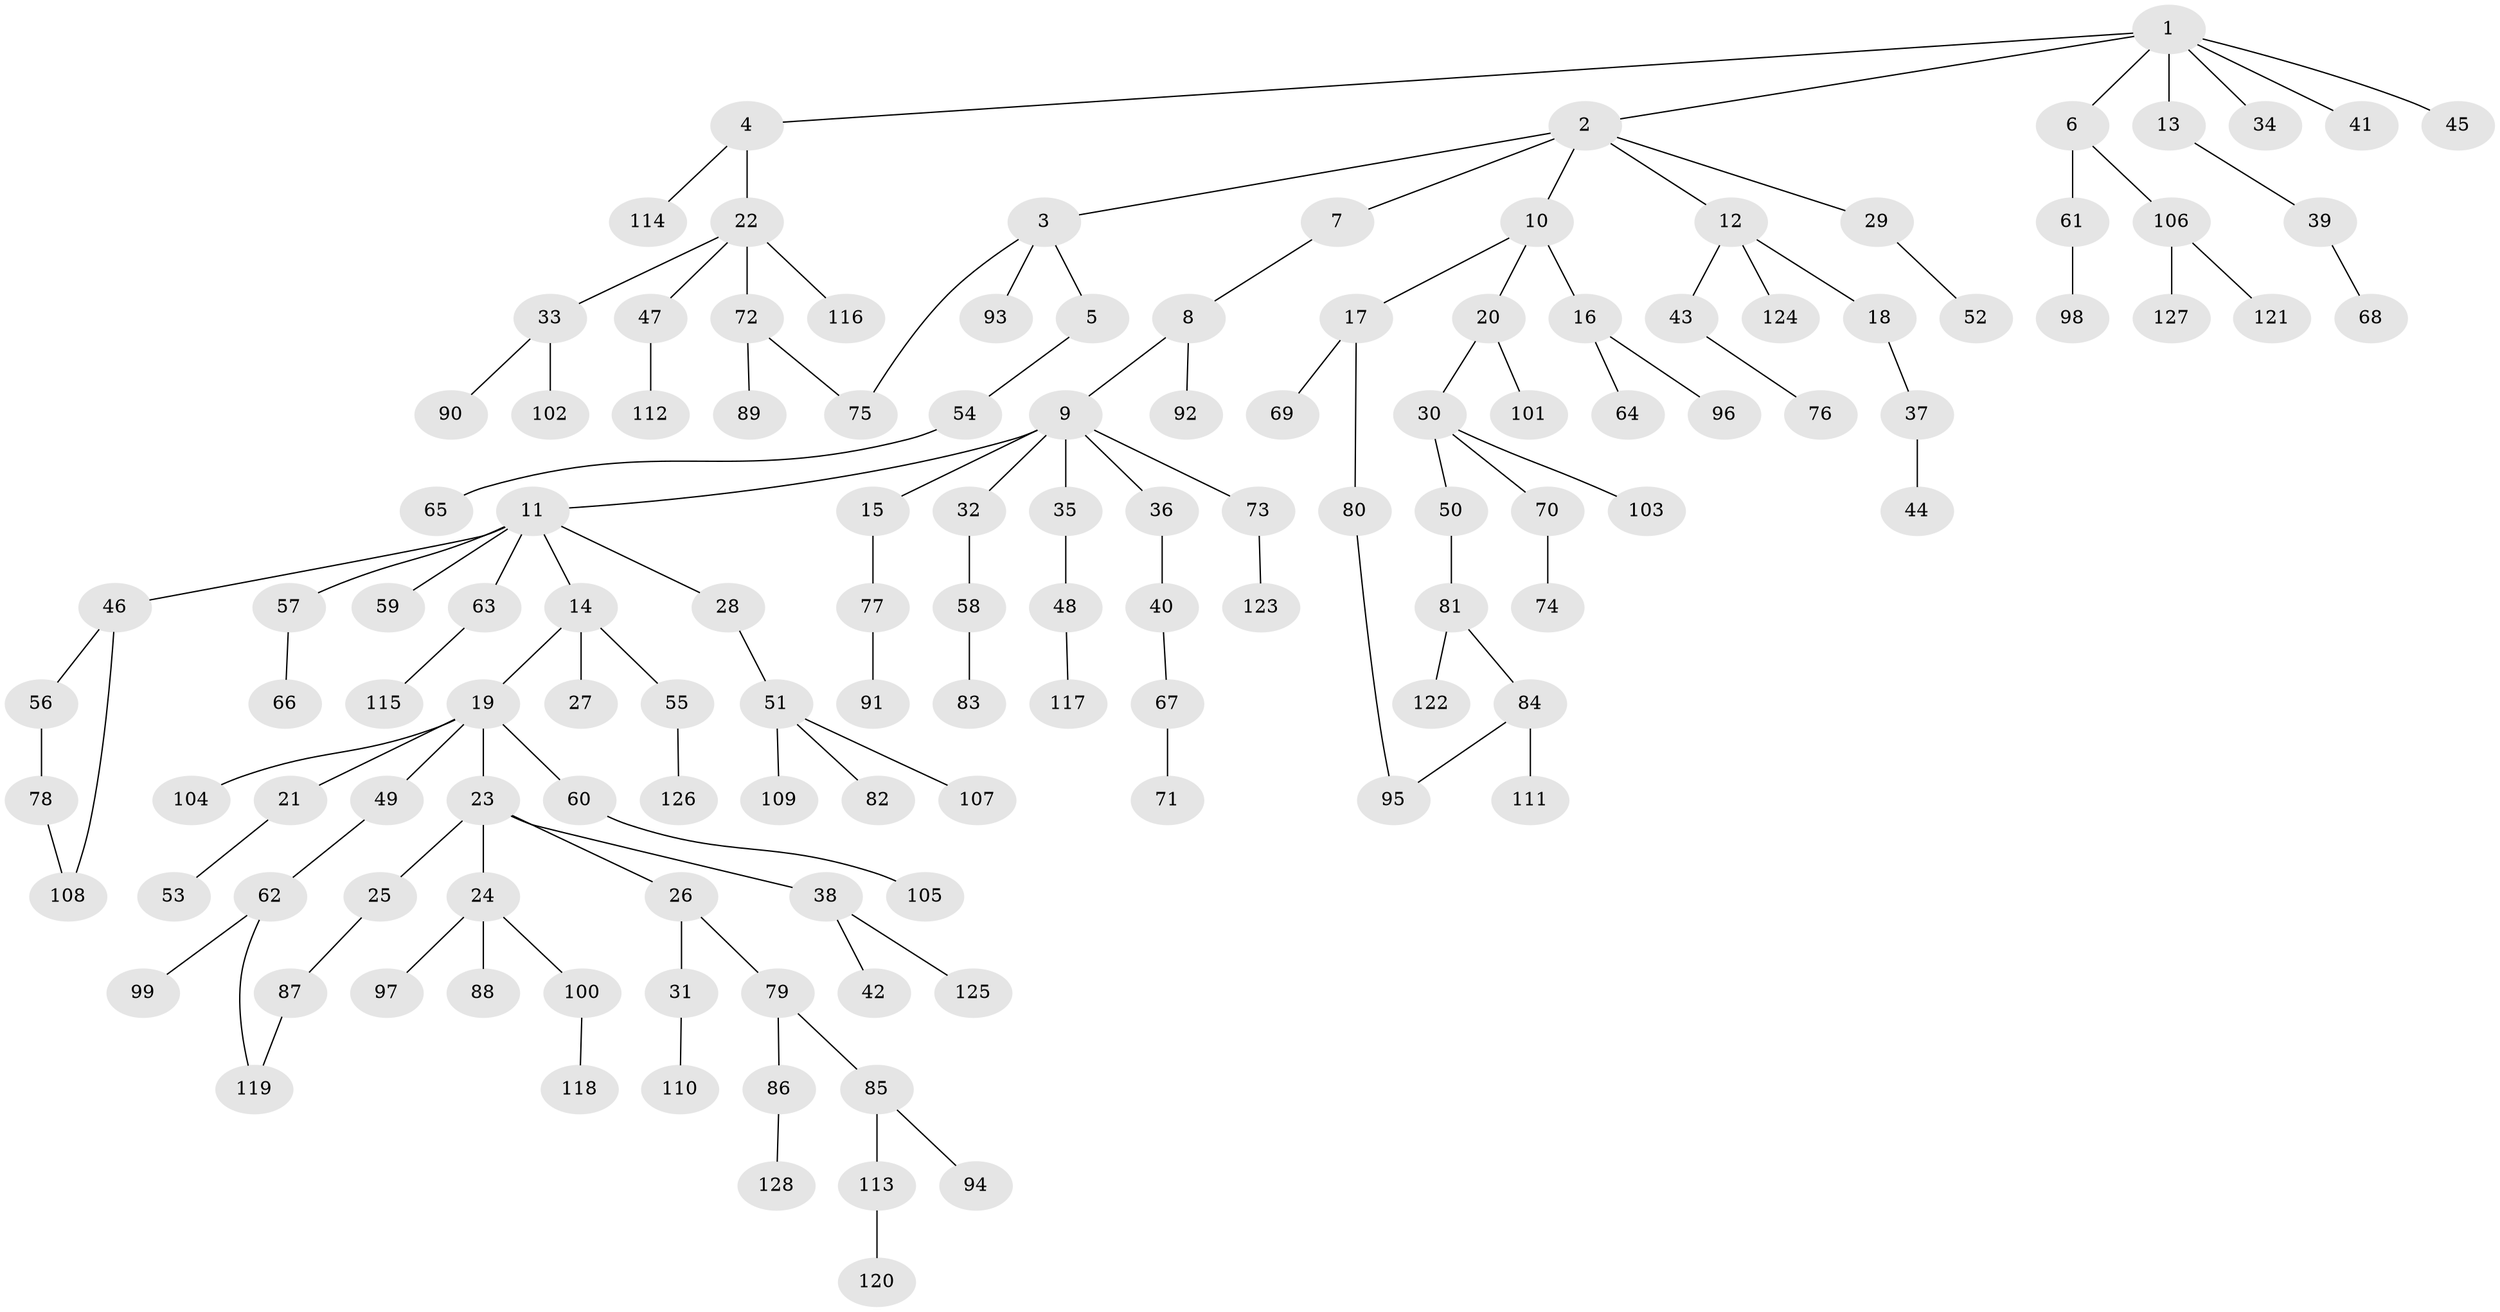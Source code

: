 // Generated by graph-tools (version 1.1) at 2025/34/03/09/25 02:34:18]
// undirected, 128 vertices, 131 edges
graph export_dot {
graph [start="1"]
  node [color=gray90,style=filled];
  1;
  2;
  3;
  4;
  5;
  6;
  7;
  8;
  9;
  10;
  11;
  12;
  13;
  14;
  15;
  16;
  17;
  18;
  19;
  20;
  21;
  22;
  23;
  24;
  25;
  26;
  27;
  28;
  29;
  30;
  31;
  32;
  33;
  34;
  35;
  36;
  37;
  38;
  39;
  40;
  41;
  42;
  43;
  44;
  45;
  46;
  47;
  48;
  49;
  50;
  51;
  52;
  53;
  54;
  55;
  56;
  57;
  58;
  59;
  60;
  61;
  62;
  63;
  64;
  65;
  66;
  67;
  68;
  69;
  70;
  71;
  72;
  73;
  74;
  75;
  76;
  77;
  78;
  79;
  80;
  81;
  82;
  83;
  84;
  85;
  86;
  87;
  88;
  89;
  90;
  91;
  92;
  93;
  94;
  95;
  96;
  97;
  98;
  99;
  100;
  101;
  102;
  103;
  104;
  105;
  106;
  107;
  108;
  109;
  110;
  111;
  112;
  113;
  114;
  115;
  116;
  117;
  118;
  119;
  120;
  121;
  122;
  123;
  124;
  125;
  126;
  127;
  128;
  1 -- 2;
  1 -- 4;
  1 -- 6;
  1 -- 13;
  1 -- 34;
  1 -- 41;
  1 -- 45;
  2 -- 3;
  2 -- 7;
  2 -- 10;
  2 -- 12;
  2 -- 29;
  3 -- 5;
  3 -- 93;
  3 -- 75;
  4 -- 22;
  4 -- 114;
  5 -- 54;
  6 -- 61;
  6 -- 106;
  7 -- 8;
  8 -- 9;
  8 -- 92;
  9 -- 11;
  9 -- 15;
  9 -- 32;
  9 -- 35;
  9 -- 36;
  9 -- 73;
  10 -- 16;
  10 -- 17;
  10 -- 20;
  11 -- 14;
  11 -- 28;
  11 -- 46;
  11 -- 57;
  11 -- 59;
  11 -- 63;
  12 -- 18;
  12 -- 43;
  12 -- 124;
  13 -- 39;
  14 -- 19;
  14 -- 27;
  14 -- 55;
  15 -- 77;
  16 -- 64;
  16 -- 96;
  17 -- 69;
  17 -- 80;
  18 -- 37;
  19 -- 21;
  19 -- 23;
  19 -- 49;
  19 -- 60;
  19 -- 104;
  20 -- 30;
  20 -- 101;
  21 -- 53;
  22 -- 33;
  22 -- 47;
  22 -- 72;
  22 -- 116;
  23 -- 24;
  23 -- 25;
  23 -- 26;
  23 -- 38;
  24 -- 88;
  24 -- 97;
  24 -- 100;
  25 -- 87;
  26 -- 31;
  26 -- 79;
  28 -- 51;
  29 -- 52;
  30 -- 50;
  30 -- 70;
  30 -- 103;
  31 -- 110;
  32 -- 58;
  33 -- 90;
  33 -- 102;
  35 -- 48;
  36 -- 40;
  37 -- 44;
  38 -- 42;
  38 -- 125;
  39 -- 68;
  40 -- 67;
  43 -- 76;
  46 -- 56;
  46 -- 108;
  47 -- 112;
  48 -- 117;
  49 -- 62;
  50 -- 81;
  51 -- 82;
  51 -- 107;
  51 -- 109;
  54 -- 65;
  55 -- 126;
  56 -- 78;
  57 -- 66;
  58 -- 83;
  60 -- 105;
  61 -- 98;
  62 -- 99;
  62 -- 119;
  63 -- 115;
  67 -- 71;
  70 -- 74;
  72 -- 75;
  72 -- 89;
  73 -- 123;
  77 -- 91;
  78 -- 108;
  79 -- 85;
  79 -- 86;
  80 -- 95;
  81 -- 84;
  81 -- 122;
  84 -- 111;
  84 -- 95;
  85 -- 94;
  85 -- 113;
  86 -- 128;
  87 -- 119;
  100 -- 118;
  106 -- 121;
  106 -- 127;
  113 -- 120;
}
